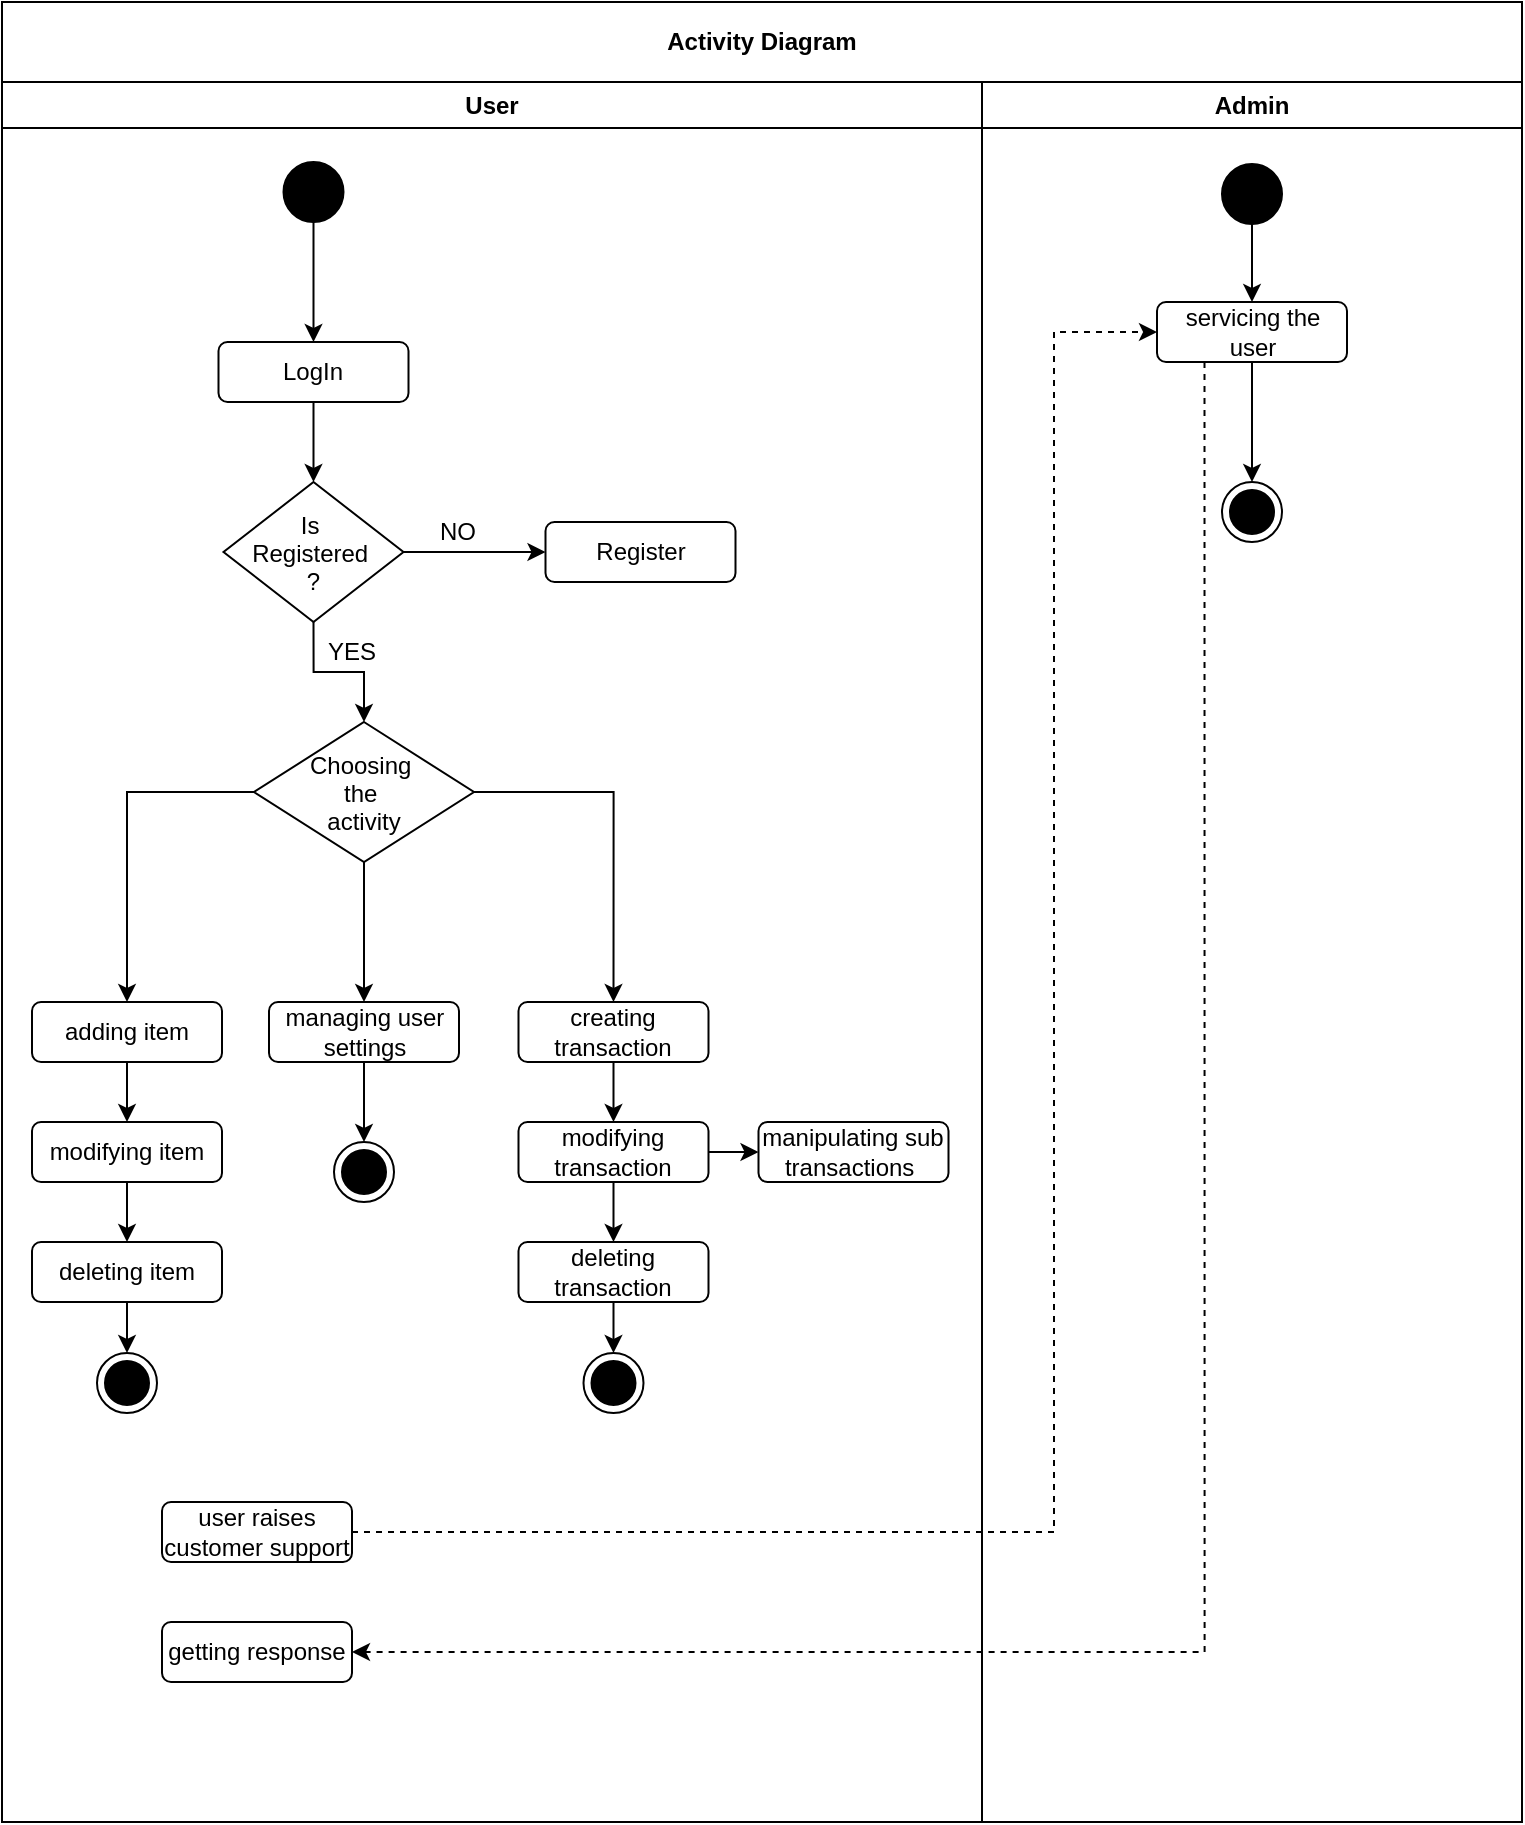 <mxfile version="26.0.16">
  <diagram id="prtHgNgQTEPvFCAcTncT" name="Page-1">
    <mxGraphModel dx="1235" dy="1958" grid="1" gridSize="10" guides="1" tooltips="1" connect="1" arrows="1" fold="1" page="1" pageScale="1" pageWidth="827" pageHeight="1169" math="0" shadow="0">
      <root>
        <mxCell id="0" />
        <mxCell id="1" parent="0" />
        <mxCell id="rUrURSneDPKPzkk2ZqDg-12" value="Activity Diagram" style="swimlane;whiteSpace=wrap;html=1;startSize=40;" vertex="1" parent="1">
          <mxGeometry x="34" y="-1130" width="760" height="910" as="geometry" />
        </mxCell>
        <mxCell id="rUrURSneDPKPzkk2ZqDg-13" value="User" style="swimlane;whiteSpace=wrap;html=1;flipV=0;flipH=1;part=0;movable=0;" vertex="1" parent="rUrURSneDPKPzkk2ZqDg-12">
          <mxGeometry y="40" width="490" height="870" as="geometry" />
        </mxCell>
        <mxCell id="rUrURSneDPKPzkk2ZqDg-18" style="edgeStyle=orthogonalEdgeStyle;rounded=0;orthogonalLoop=1;jettySize=auto;html=1;exitX=0.5;exitY=1;exitDx=0;exitDy=0;entryX=0.5;entryY=0;entryDx=0;entryDy=0;" edge="1" parent="rUrURSneDPKPzkk2ZqDg-13" source="rUrURSneDPKPzkk2ZqDg-16" target="rUrURSneDPKPzkk2ZqDg-17">
          <mxGeometry relative="1" as="geometry" />
        </mxCell>
        <mxCell id="rUrURSneDPKPzkk2ZqDg-16" value="" style="ellipse;fillColor=strokeColor;html=1;" vertex="1" parent="rUrURSneDPKPzkk2ZqDg-13">
          <mxGeometry x="140.75" y="40" width="30" height="30" as="geometry" />
        </mxCell>
        <mxCell id="rUrURSneDPKPzkk2ZqDg-22" style="edgeStyle=orthogonalEdgeStyle;rounded=0;orthogonalLoop=1;jettySize=auto;html=1;exitX=0.5;exitY=1;exitDx=0;exitDy=0;entryX=0.5;entryY=0;entryDx=0;entryDy=0;" edge="1" parent="rUrURSneDPKPzkk2ZqDg-13" source="rUrURSneDPKPzkk2ZqDg-17" target="rUrURSneDPKPzkk2ZqDg-21">
          <mxGeometry relative="1" as="geometry" />
        </mxCell>
        <mxCell id="rUrURSneDPKPzkk2ZqDg-17" value="LogIn" style="rounded=1;whiteSpace=wrap;html=1;" vertex="1" parent="rUrURSneDPKPzkk2ZqDg-13">
          <mxGeometry x="108.25" y="130" width="95" height="30" as="geometry" />
        </mxCell>
        <mxCell id="rUrURSneDPKPzkk2ZqDg-30" style="edgeStyle=orthogonalEdgeStyle;rounded=0;orthogonalLoop=1;jettySize=auto;html=1;exitX=0.5;exitY=1;exitDx=0;exitDy=0;entryX=0.5;entryY=0;entryDx=0;entryDy=0;" edge="1" parent="rUrURSneDPKPzkk2ZqDg-13" source="rUrURSneDPKPzkk2ZqDg-19" target="rUrURSneDPKPzkk2ZqDg-20">
          <mxGeometry relative="1" as="geometry" />
        </mxCell>
        <mxCell id="rUrURSneDPKPzkk2ZqDg-19" value="adding item" style="rounded=1;whiteSpace=wrap;html=1;" vertex="1" parent="rUrURSneDPKPzkk2ZqDg-13">
          <mxGeometry x="15" y="460" width="95" height="30" as="geometry" />
        </mxCell>
        <mxCell id="rUrURSneDPKPzkk2ZqDg-32" style="edgeStyle=orthogonalEdgeStyle;rounded=0;orthogonalLoop=1;jettySize=auto;html=1;exitX=0.5;exitY=1;exitDx=0;exitDy=0;entryX=0.5;entryY=0;entryDx=0;entryDy=0;" edge="1" parent="rUrURSneDPKPzkk2ZqDg-13" source="rUrURSneDPKPzkk2ZqDg-20" target="rUrURSneDPKPzkk2ZqDg-31">
          <mxGeometry relative="1" as="geometry" />
        </mxCell>
        <mxCell id="rUrURSneDPKPzkk2ZqDg-20" value="modifying item" style="rounded=1;whiteSpace=wrap;html=1;" vertex="1" parent="rUrURSneDPKPzkk2ZqDg-13">
          <mxGeometry x="15" y="520" width="95" height="30" as="geometry" />
        </mxCell>
        <mxCell id="rUrURSneDPKPzkk2ZqDg-26" style="edgeStyle=orthogonalEdgeStyle;rounded=0;orthogonalLoop=1;jettySize=auto;html=1;exitX=1;exitY=0.5;exitDx=0;exitDy=0;entryX=0;entryY=0.5;entryDx=0;entryDy=0;" edge="1" parent="rUrURSneDPKPzkk2ZqDg-13" source="rUrURSneDPKPzkk2ZqDg-21" target="rUrURSneDPKPzkk2ZqDg-25">
          <mxGeometry relative="1" as="geometry" />
        </mxCell>
        <mxCell id="rUrURSneDPKPzkk2ZqDg-46" style="edgeStyle=orthogonalEdgeStyle;rounded=0;orthogonalLoop=1;jettySize=auto;html=1;exitX=0.5;exitY=1;exitDx=0;exitDy=0;entryX=0.5;entryY=0;entryDx=0;entryDy=0;" edge="1" parent="rUrURSneDPKPzkk2ZqDg-13" source="rUrURSneDPKPzkk2ZqDg-21" target="rUrURSneDPKPzkk2ZqDg-45">
          <mxGeometry relative="1" as="geometry" />
        </mxCell>
        <mxCell id="rUrURSneDPKPzkk2ZqDg-21" value="Is &#xa;Registered &#xa;?" style="rhombus;" vertex="1" parent="rUrURSneDPKPzkk2ZqDg-13">
          <mxGeometry x="110.75" y="200" width="90" height="70" as="geometry" />
        </mxCell>
        <mxCell id="rUrURSneDPKPzkk2ZqDg-25" value="Register" style="rounded=1;whiteSpace=wrap;html=1;" vertex="1" parent="rUrURSneDPKPzkk2ZqDg-13">
          <mxGeometry x="271.75" y="220" width="95" height="30" as="geometry" />
        </mxCell>
        <mxCell id="rUrURSneDPKPzkk2ZqDg-27" value="NO" style="text;html=1;align=center;verticalAlign=middle;whiteSpace=wrap;rounded=0;" vertex="1" parent="rUrURSneDPKPzkk2ZqDg-13">
          <mxGeometry x="198.25" y="210" width="60" height="30" as="geometry" />
        </mxCell>
        <mxCell id="rUrURSneDPKPzkk2ZqDg-29" value="YES" style="text;html=1;align=center;verticalAlign=middle;whiteSpace=wrap;rounded=0;" vertex="1" parent="rUrURSneDPKPzkk2ZqDg-13">
          <mxGeometry x="145" y="270" width="60" height="30" as="geometry" />
        </mxCell>
        <mxCell id="rUrURSneDPKPzkk2ZqDg-35" style="edgeStyle=orthogonalEdgeStyle;rounded=0;orthogonalLoop=1;jettySize=auto;html=1;exitX=0.5;exitY=1;exitDx=0;exitDy=0;entryX=0.5;entryY=0;entryDx=0;entryDy=0;" edge="1" parent="rUrURSneDPKPzkk2ZqDg-13" source="rUrURSneDPKPzkk2ZqDg-31" target="rUrURSneDPKPzkk2ZqDg-34">
          <mxGeometry relative="1" as="geometry" />
        </mxCell>
        <mxCell id="rUrURSneDPKPzkk2ZqDg-31" value="deleting item" style="rounded=1;whiteSpace=wrap;html=1;" vertex="1" parent="rUrURSneDPKPzkk2ZqDg-13">
          <mxGeometry x="15" y="580" width="95" height="30" as="geometry" />
        </mxCell>
        <mxCell id="rUrURSneDPKPzkk2ZqDg-33" value="user raises customer support" style="rounded=1;whiteSpace=wrap;html=1;" vertex="1" parent="rUrURSneDPKPzkk2ZqDg-13">
          <mxGeometry x="80" y="710" width="95" height="30" as="geometry" />
        </mxCell>
        <mxCell id="rUrURSneDPKPzkk2ZqDg-34" value="" style="ellipse;html=1;shape=endState;fillColor=strokeColor;" vertex="1" parent="rUrURSneDPKPzkk2ZqDg-13">
          <mxGeometry x="47.5" y="635.5" width="30" height="30" as="geometry" />
        </mxCell>
        <mxCell id="rUrURSneDPKPzkk2ZqDg-43" value="getting response" style="rounded=1;whiteSpace=wrap;html=1;" vertex="1" parent="rUrURSneDPKPzkk2ZqDg-13">
          <mxGeometry x="80" y="770" width="95" height="30" as="geometry" />
        </mxCell>
        <mxCell id="rUrURSneDPKPzkk2ZqDg-47" style="edgeStyle=orthogonalEdgeStyle;rounded=0;orthogonalLoop=1;jettySize=auto;html=1;exitX=0;exitY=0.5;exitDx=0;exitDy=0;entryX=0.5;entryY=0;entryDx=0;entryDy=0;" edge="1" parent="rUrURSneDPKPzkk2ZqDg-13" source="rUrURSneDPKPzkk2ZqDg-45" target="rUrURSneDPKPzkk2ZqDg-19">
          <mxGeometry relative="1" as="geometry" />
        </mxCell>
        <mxCell id="rUrURSneDPKPzkk2ZqDg-55" style="edgeStyle=orthogonalEdgeStyle;rounded=0;orthogonalLoop=1;jettySize=auto;html=1;exitX=1;exitY=0.5;exitDx=0;exitDy=0;entryX=0.5;entryY=0;entryDx=0;entryDy=0;" edge="1" parent="rUrURSneDPKPzkk2ZqDg-13" source="rUrURSneDPKPzkk2ZqDg-45" target="rUrURSneDPKPzkk2ZqDg-49">
          <mxGeometry relative="1" as="geometry" />
        </mxCell>
        <mxCell id="rUrURSneDPKPzkk2ZqDg-72" style="edgeStyle=orthogonalEdgeStyle;rounded=0;orthogonalLoop=1;jettySize=auto;html=1;exitX=0.5;exitY=1;exitDx=0;exitDy=0;entryX=0.5;entryY=0;entryDx=0;entryDy=0;" edge="1" parent="rUrURSneDPKPzkk2ZqDg-13" source="rUrURSneDPKPzkk2ZqDg-45" target="rUrURSneDPKPzkk2ZqDg-66">
          <mxGeometry relative="1" as="geometry" />
        </mxCell>
        <mxCell id="rUrURSneDPKPzkk2ZqDg-45" value="Choosing &#xa;the &#xa;activity" style="rhombus;" vertex="1" parent="rUrURSneDPKPzkk2ZqDg-13">
          <mxGeometry x="126" y="320" width="110" height="70" as="geometry" />
        </mxCell>
        <mxCell id="rUrURSneDPKPzkk2ZqDg-48" style="edgeStyle=orthogonalEdgeStyle;rounded=0;orthogonalLoop=1;jettySize=auto;html=1;exitX=0.5;exitY=1;exitDx=0;exitDy=0;entryX=0.5;entryY=0;entryDx=0;entryDy=0;" edge="1" parent="rUrURSneDPKPzkk2ZqDg-13" source="rUrURSneDPKPzkk2ZqDg-49" target="rUrURSneDPKPzkk2ZqDg-51">
          <mxGeometry relative="1" as="geometry" />
        </mxCell>
        <mxCell id="rUrURSneDPKPzkk2ZqDg-49" value="creating transaction" style="rounded=1;whiteSpace=wrap;html=1;" vertex="1" parent="rUrURSneDPKPzkk2ZqDg-13">
          <mxGeometry x="258.25" y="460" width="95" height="30" as="geometry" />
        </mxCell>
        <mxCell id="rUrURSneDPKPzkk2ZqDg-50" style="edgeStyle=orthogonalEdgeStyle;rounded=0;orthogonalLoop=1;jettySize=auto;html=1;exitX=0.5;exitY=1;exitDx=0;exitDy=0;entryX=0.5;entryY=0;entryDx=0;entryDy=0;" edge="1" parent="rUrURSneDPKPzkk2ZqDg-13" source="rUrURSneDPKPzkk2ZqDg-51" target="rUrURSneDPKPzkk2ZqDg-53">
          <mxGeometry relative="1" as="geometry" />
        </mxCell>
        <mxCell id="rUrURSneDPKPzkk2ZqDg-57" style="edgeStyle=orthogonalEdgeStyle;rounded=0;orthogonalLoop=1;jettySize=auto;html=1;exitX=1;exitY=0.5;exitDx=0;exitDy=0;entryX=0;entryY=0.5;entryDx=0;entryDy=0;" edge="1" parent="rUrURSneDPKPzkk2ZqDg-13" source="rUrURSneDPKPzkk2ZqDg-51" target="rUrURSneDPKPzkk2ZqDg-56">
          <mxGeometry relative="1" as="geometry" />
        </mxCell>
        <mxCell id="rUrURSneDPKPzkk2ZqDg-51" value="modifying transaction" style="rounded=1;whiteSpace=wrap;html=1;" vertex="1" parent="rUrURSneDPKPzkk2ZqDg-13">
          <mxGeometry x="258.25" y="520" width="95" height="30" as="geometry" />
        </mxCell>
        <mxCell id="rUrURSneDPKPzkk2ZqDg-52" style="edgeStyle=orthogonalEdgeStyle;rounded=0;orthogonalLoop=1;jettySize=auto;html=1;exitX=0.5;exitY=1;exitDx=0;exitDy=0;entryX=0.5;entryY=0;entryDx=0;entryDy=0;" edge="1" parent="rUrURSneDPKPzkk2ZqDg-13" source="rUrURSneDPKPzkk2ZqDg-53" target="rUrURSneDPKPzkk2ZqDg-54">
          <mxGeometry relative="1" as="geometry" />
        </mxCell>
        <mxCell id="rUrURSneDPKPzkk2ZqDg-53" value="deleting transaction" style="rounded=1;whiteSpace=wrap;html=1;" vertex="1" parent="rUrURSneDPKPzkk2ZqDg-13">
          <mxGeometry x="258.25" y="580" width="95" height="30" as="geometry" />
        </mxCell>
        <mxCell id="rUrURSneDPKPzkk2ZqDg-54" value="" style="ellipse;html=1;shape=endState;fillColor=strokeColor;" vertex="1" parent="rUrURSneDPKPzkk2ZqDg-13">
          <mxGeometry x="290.75" y="635.5" width="30" height="30" as="geometry" />
        </mxCell>
        <mxCell id="rUrURSneDPKPzkk2ZqDg-56" value="manipulating sub transactions&amp;nbsp;" style="rounded=1;whiteSpace=wrap;html=1;" vertex="1" parent="rUrURSneDPKPzkk2ZqDg-13">
          <mxGeometry x="378.25" y="520" width="95" height="30" as="geometry" />
        </mxCell>
        <mxCell id="rUrURSneDPKPzkk2ZqDg-73" style="edgeStyle=orthogonalEdgeStyle;rounded=0;orthogonalLoop=1;jettySize=auto;html=1;exitX=0.5;exitY=1;exitDx=0;exitDy=0;entryX=0.5;entryY=0;entryDx=0;entryDy=0;" edge="1" parent="rUrURSneDPKPzkk2ZqDg-13" source="rUrURSneDPKPzkk2ZqDg-66" target="rUrURSneDPKPzkk2ZqDg-71">
          <mxGeometry relative="1" as="geometry" />
        </mxCell>
        <mxCell id="rUrURSneDPKPzkk2ZqDg-66" value="managing user settings" style="rounded=1;whiteSpace=wrap;html=1;" vertex="1" parent="rUrURSneDPKPzkk2ZqDg-13">
          <mxGeometry x="133.5" y="460" width="95" height="30" as="geometry" />
        </mxCell>
        <mxCell id="rUrURSneDPKPzkk2ZqDg-71" value="" style="ellipse;html=1;shape=endState;fillColor=strokeColor;" vertex="1" parent="rUrURSneDPKPzkk2ZqDg-13">
          <mxGeometry x="166" y="530" width="30" height="30" as="geometry" />
        </mxCell>
        <mxCell id="rUrURSneDPKPzkk2ZqDg-14" value="Admin" style="swimlane;whiteSpace=wrap;html=1;movable=0;" vertex="1" parent="rUrURSneDPKPzkk2ZqDg-12">
          <mxGeometry x="490" y="40" width="270" height="870" as="geometry" />
        </mxCell>
        <mxCell id="rUrURSneDPKPzkk2ZqDg-39" style="edgeStyle=orthogonalEdgeStyle;rounded=0;orthogonalLoop=1;jettySize=auto;html=1;exitX=0.5;exitY=1;exitDx=0;exitDy=0;entryX=0.5;entryY=0;entryDx=0;entryDy=0;" edge="1" parent="rUrURSneDPKPzkk2ZqDg-14" source="rUrURSneDPKPzkk2ZqDg-36" target="rUrURSneDPKPzkk2ZqDg-37">
          <mxGeometry relative="1" as="geometry" />
        </mxCell>
        <mxCell id="rUrURSneDPKPzkk2ZqDg-36" value="" style="ellipse;fillColor=strokeColor;html=1;" vertex="1" parent="rUrURSneDPKPzkk2ZqDg-14">
          <mxGeometry x="120" y="41" width="30" height="30" as="geometry" />
        </mxCell>
        <mxCell id="rUrURSneDPKPzkk2ZqDg-41" style="edgeStyle=orthogonalEdgeStyle;rounded=0;orthogonalLoop=1;jettySize=auto;html=1;exitX=0.5;exitY=1;exitDx=0;exitDy=0;entryX=0.5;entryY=0;entryDx=0;entryDy=0;" edge="1" parent="rUrURSneDPKPzkk2ZqDg-14" source="rUrURSneDPKPzkk2ZqDg-37" target="rUrURSneDPKPzkk2ZqDg-40">
          <mxGeometry relative="1" as="geometry" />
        </mxCell>
        <mxCell id="rUrURSneDPKPzkk2ZqDg-37" value="servicing the user" style="rounded=1;whiteSpace=wrap;html=1;" vertex="1" parent="rUrURSneDPKPzkk2ZqDg-14">
          <mxGeometry x="87.5" y="110" width="95" height="30" as="geometry" />
        </mxCell>
        <mxCell id="rUrURSneDPKPzkk2ZqDg-40" value="" style="ellipse;html=1;shape=endState;fillColor=strokeColor;" vertex="1" parent="rUrURSneDPKPzkk2ZqDg-14">
          <mxGeometry x="120" y="200" width="30" height="30" as="geometry" />
        </mxCell>
        <mxCell id="rUrURSneDPKPzkk2ZqDg-42" style="edgeStyle=orthogonalEdgeStyle;rounded=0;orthogonalLoop=1;jettySize=auto;html=1;exitX=1;exitY=0.5;exitDx=0;exitDy=0;entryX=0;entryY=0.5;entryDx=0;entryDy=0;dashed=1;" edge="1" parent="rUrURSneDPKPzkk2ZqDg-12" source="rUrURSneDPKPzkk2ZqDg-33" target="rUrURSneDPKPzkk2ZqDg-37">
          <mxGeometry relative="1" as="geometry">
            <Array as="points">
              <mxPoint x="526" y="765" />
              <mxPoint x="526" y="165" />
            </Array>
          </mxGeometry>
        </mxCell>
        <mxCell id="rUrURSneDPKPzkk2ZqDg-44" style="edgeStyle=orthogonalEdgeStyle;rounded=0;orthogonalLoop=1;jettySize=auto;html=1;exitX=0.25;exitY=1;exitDx=0;exitDy=0;entryX=1;entryY=0.5;entryDx=0;entryDy=0;dashed=1;" edge="1" parent="rUrURSneDPKPzkk2ZqDg-12" source="rUrURSneDPKPzkk2ZqDg-37" target="rUrURSneDPKPzkk2ZqDg-43">
          <mxGeometry relative="1" as="geometry" />
        </mxCell>
      </root>
    </mxGraphModel>
  </diagram>
</mxfile>
